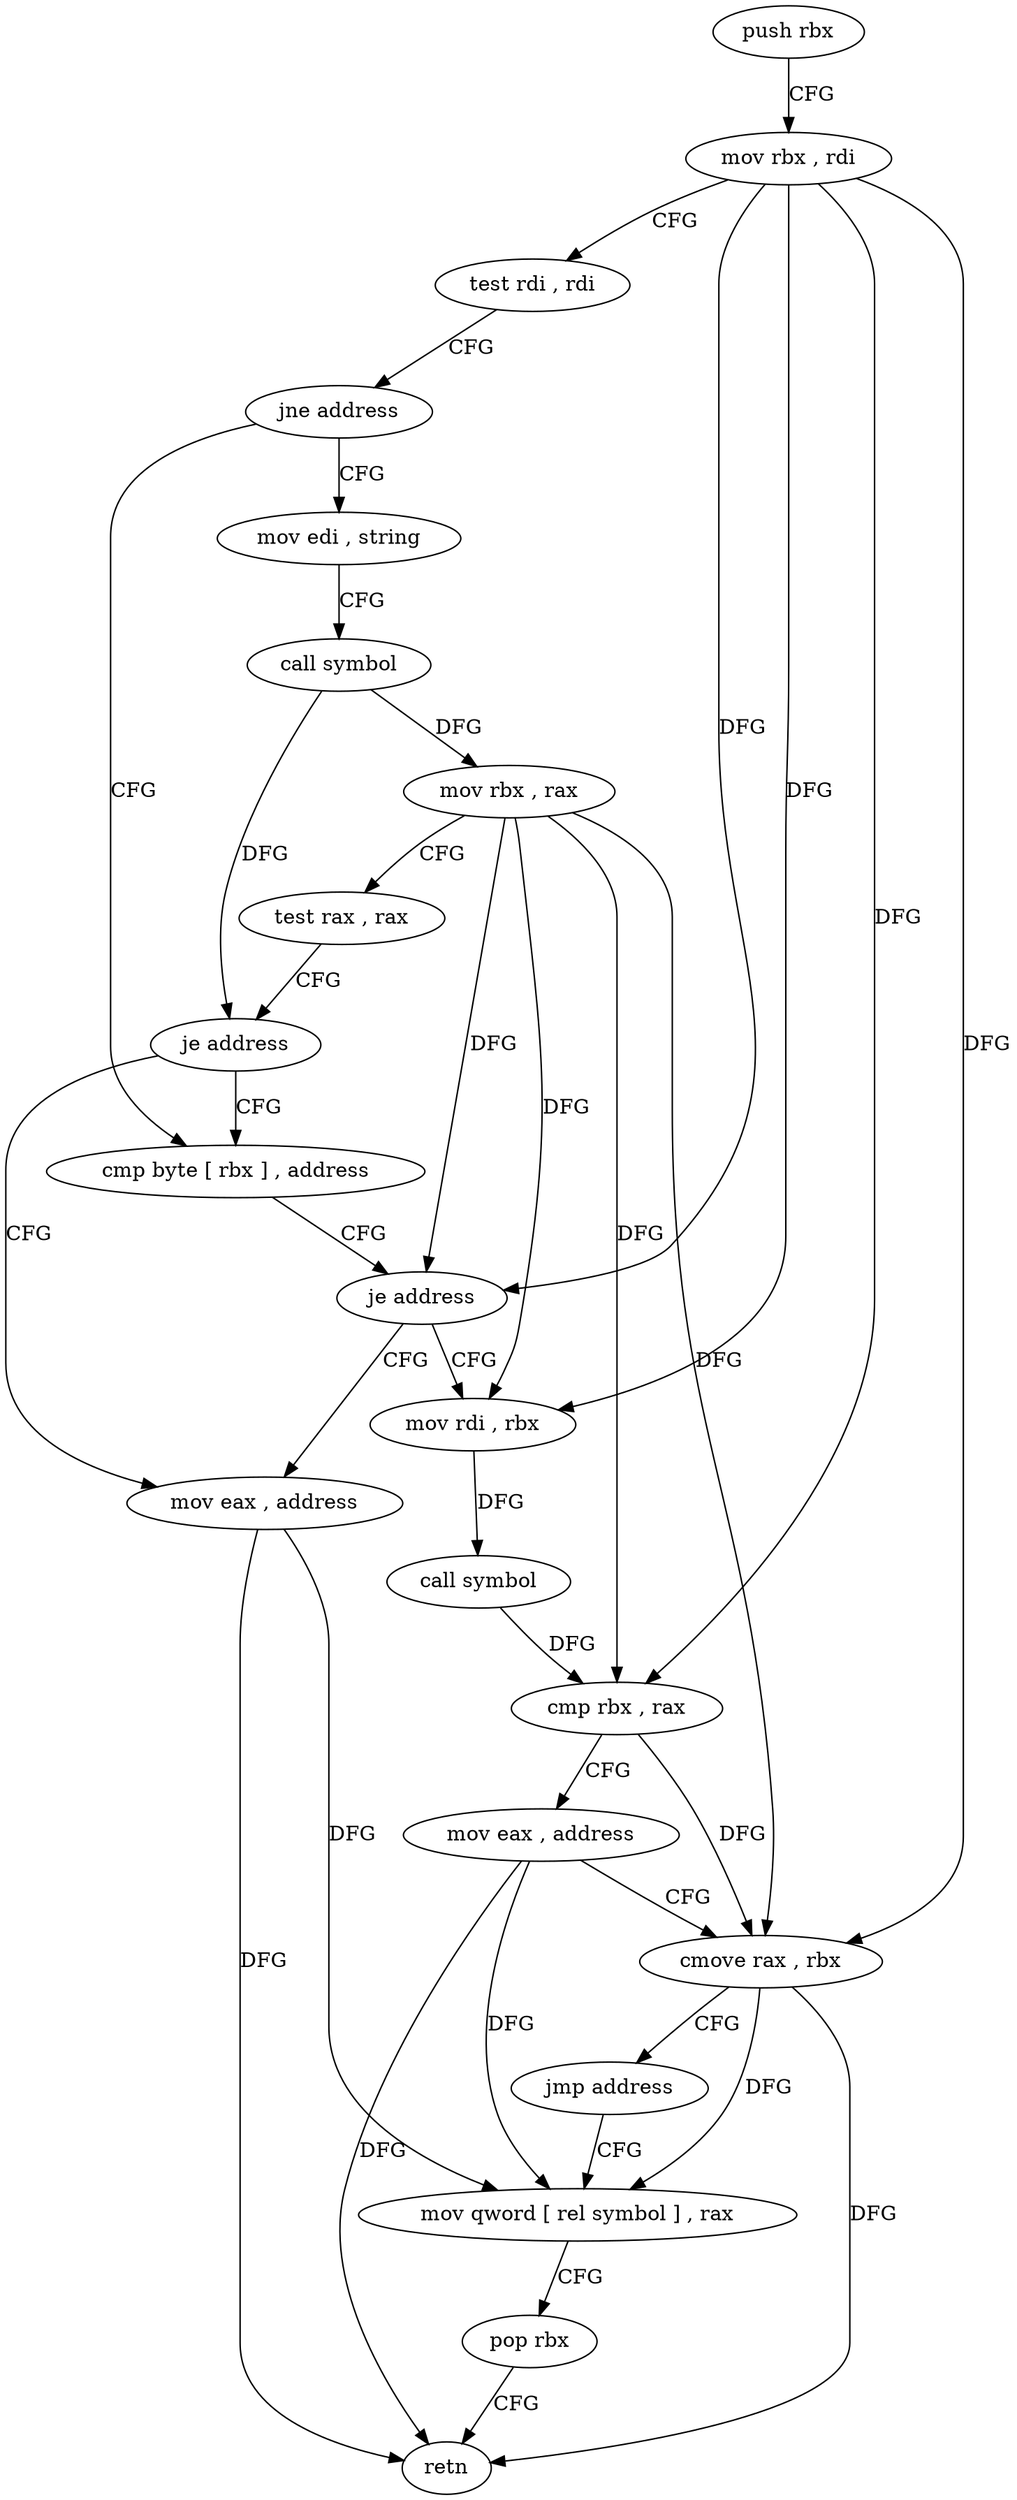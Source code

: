 digraph "func" {
"4231856" [label = "push rbx" ]
"4231857" [label = "mov rbx , rdi" ]
"4231860" [label = "test rdi , rdi" ]
"4231863" [label = "jne address" ]
"4231883" [label = "cmp byte [ rbx ] , address" ]
"4231865" [label = "mov edi , string" ]
"4231886" [label = "je address" ]
"4231910" [label = "mov eax , address" ]
"4231888" [label = "mov rdi , rbx" ]
"4231870" [label = "call symbol" ]
"4231875" [label = "mov rbx , rax" ]
"4231878" [label = "test rax , rax" ]
"4231881" [label = "je address" ]
"4231915" [label = "mov qword [ rel symbol ] , rax" ]
"4231891" [label = "call symbol" ]
"4231896" [label = "cmp rbx , rax" ]
"4231899" [label = "mov eax , address" ]
"4231904" [label = "cmove rax , rbx" ]
"4231908" [label = "jmp address" ]
"4231922" [label = "pop rbx" ]
"4231923" [label = "retn" ]
"4231856" -> "4231857" [ label = "CFG" ]
"4231857" -> "4231860" [ label = "CFG" ]
"4231857" -> "4231886" [ label = "DFG" ]
"4231857" -> "4231888" [ label = "DFG" ]
"4231857" -> "4231896" [ label = "DFG" ]
"4231857" -> "4231904" [ label = "DFG" ]
"4231860" -> "4231863" [ label = "CFG" ]
"4231863" -> "4231883" [ label = "CFG" ]
"4231863" -> "4231865" [ label = "CFG" ]
"4231883" -> "4231886" [ label = "CFG" ]
"4231865" -> "4231870" [ label = "CFG" ]
"4231886" -> "4231910" [ label = "CFG" ]
"4231886" -> "4231888" [ label = "CFG" ]
"4231910" -> "4231915" [ label = "DFG" ]
"4231910" -> "4231923" [ label = "DFG" ]
"4231888" -> "4231891" [ label = "DFG" ]
"4231870" -> "4231875" [ label = "DFG" ]
"4231870" -> "4231881" [ label = "DFG" ]
"4231875" -> "4231878" [ label = "CFG" ]
"4231875" -> "4231886" [ label = "DFG" ]
"4231875" -> "4231888" [ label = "DFG" ]
"4231875" -> "4231896" [ label = "DFG" ]
"4231875" -> "4231904" [ label = "DFG" ]
"4231878" -> "4231881" [ label = "CFG" ]
"4231881" -> "4231910" [ label = "CFG" ]
"4231881" -> "4231883" [ label = "CFG" ]
"4231915" -> "4231922" [ label = "CFG" ]
"4231891" -> "4231896" [ label = "DFG" ]
"4231896" -> "4231899" [ label = "CFG" ]
"4231896" -> "4231904" [ label = "DFG" ]
"4231899" -> "4231904" [ label = "CFG" ]
"4231899" -> "4231915" [ label = "DFG" ]
"4231899" -> "4231923" [ label = "DFG" ]
"4231904" -> "4231908" [ label = "CFG" ]
"4231904" -> "4231915" [ label = "DFG" ]
"4231904" -> "4231923" [ label = "DFG" ]
"4231908" -> "4231915" [ label = "CFG" ]
"4231922" -> "4231923" [ label = "CFG" ]
}
